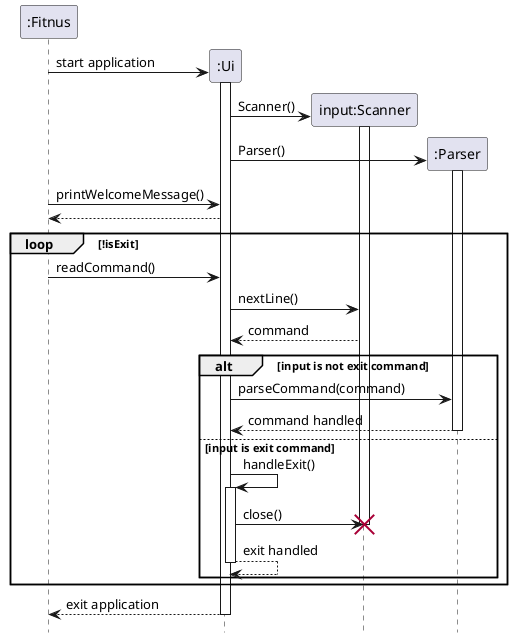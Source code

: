 @startuml
'https://plantuml.com/sequence-diagram

participant ":Fitnus" as Fitnus
participant ":Ui" as Ui
participant "input:Scanner" as Scanner
participant ":Parser" as Parser

hide footbox

Fitnus -> Ui **: start application
activate Ui
Ui -> Scanner**: Scanner()
activate Scanner
Ui -> Parser**: Parser()
activate Parser

Fitnus -> Ui: printWelcomeMessage()
Ui --> Fitnus

loop !isExit
Fitnus -> Ui: readCommand()

Ui -> Scanner: nextLine()
Scanner --> Ui: command

'Ui --> Ui ++: showLine()
'Ui --> Ui --:

alt input is not exit command
Ui -> Parser: parseCommand(command)
Parser --> Ui: command handled

else input is exit command
deactivate Parser

Ui -> Ui ++: handleExit()
Ui -> Scanner: close()
destroy Scanner
Ui --> Ui --: exit handled
end
end


Ui --> Fitnus --: exit application

@enduml